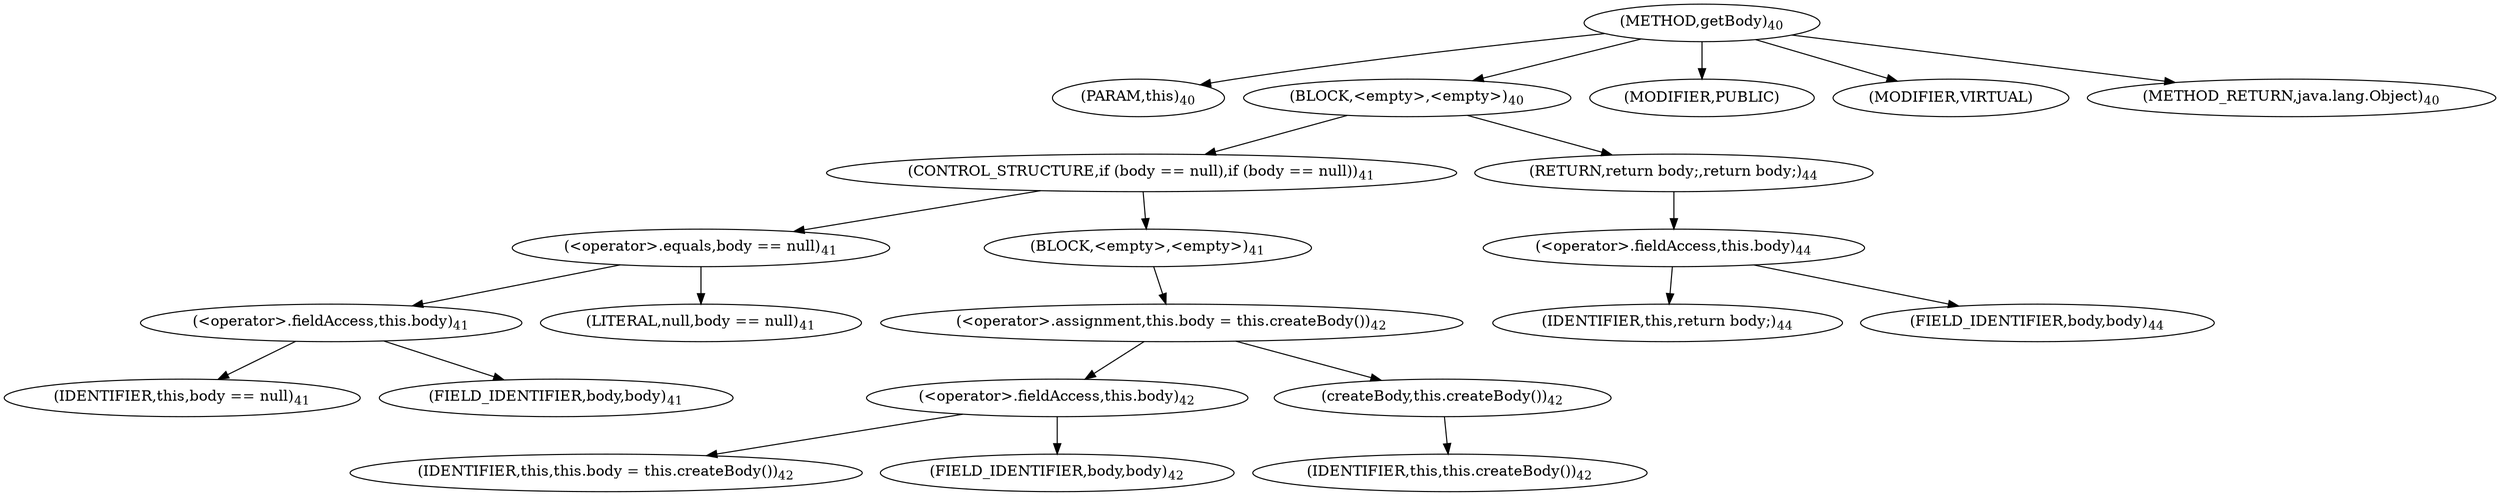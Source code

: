 digraph "getBody" {  
"60" [label = <(METHOD,getBody)<SUB>40</SUB>> ]
"6" [label = <(PARAM,this)<SUB>40</SUB>> ]
"61" [label = <(BLOCK,&lt;empty&gt;,&lt;empty&gt;)<SUB>40</SUB>> ]
"62" [label = <(CONTROL_STRUCTURE,if (body == null),if (body == null))<SUB>41</SUB>> ]
"63" [label = <(&lt;operator&gt;.equals,body == null)<SUB>41</SUB>> ]
"64" [label = <(&lt;operator&gt;.fieldAccess,this.body)<SUB>41</SUB>> ]
"65" [label = <(IDENTIFIER,this,body == null)<SUB>41</SUB>> ]
"66" [label = <(FIELD_IDENTIFIER,body,body)<SUB>41</SUB>> ]
"67" [label = <(LITERAL,null,body == null)<SUB>41</SUB>> ]
"68" [label = <(BLOCK,&lt;empty&gt;,&lt;empty&gt;)<SUB>41</SUB>> ]
"69" [label = <(&lt;operator&gt;.assignment,this.body = this.createBody())<SUB>42</SUB>> ]
"70" [label = <(&lt;operator&gt;.fieldAccess,this.body)<SUB>42</SUB>> ]
"71" [label = <(IDENTIFIER,this,this.body = this.createBody())<SUB>42</SUB>> ]
"72" [label = <(FIELD_IDENTIFIER,body,body)<SUB>42</SUB>> ]
"73" [label = <(createBody,this.createBody())<SUB>42</SUB>> ]
"5" [label = <(IDENTIFIER,this,this.createBody())<SUB>42</SUB>> ]
"74" [label = <(RETURN,return body;,return body;)<SUB>44</SUB>> ]
"75" [label = <(&lt;operator&gt;.fieldAccess,this.body)<SUB>44</SUB>> ]
"76" [label = <(IDENTIFIER,this,return body;)<SUB>44</SUB>> ]
"77" [label = <(FIELD_IDENTIFIER,body,body)<SUB>44</SUB>> ]
"78" [label = <(MODIFIER,PUBLIC)> ]
"79" [label = <(MODIFIER,VIRTUAL)> ]
"80" [label = <(METHOD_RETURN,java.lang.Object)<SUB>40</SUB>> ]
  "60" -> "6" 
  "60" -> "61" 
  "60" -> "78" 
  "60" -> "79" 
  "60" -> "80" 
  "61" -> "62" 
  "61" -> "74" 
  "62" -> "63" 
  "62" -> "68" 
  "63" -> "64" 
  "63" -> "67" 
  "64" -> "65" 
  "64" -> "66" 
  "68" -> "69" 
  "69" -> "70" 
  "69" -> "73" 
  "70" -> "71" 
  "70" -> "72" 
  "73" -> "5" 
  "74" -> "75" 
  "75" -> "76" 
  "75" -> "77" 
}
